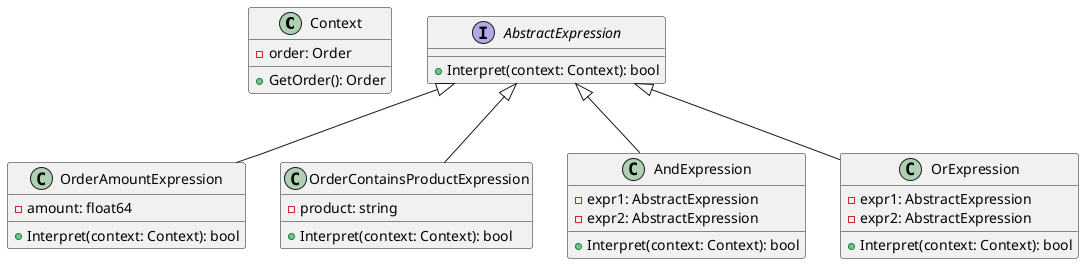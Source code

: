@startuml

class Context {
    -order: Order
    +GetOrder(): Order
}

interface AbstractExpression {
    +Interpret(context: Context): bool
}

class OrderAmountExpression {
    -amount: float64
    +Interpret(context: Context): bool
}

class OrderContainsProductExpression {
    -product: string
    +Interpret(context: Context): bool
}

class AndExpression {
    -expr1: AbstractExpression
    -expr2: AbstractExpression
    +Interpret(context: Context): bool
}

class OrExpression {
    -expr1: AbstractExpression
    -expr2: AbstractExpression
    +Interpret(context: Context): bool
}

AbstractExpression <|-- OrderAmountExpression
AbstractExpression <|-- OrderContainsProductExpression
AbstractExpression <|-- AndExpression
AbstractExpression <|-- OrExpression

@enduml